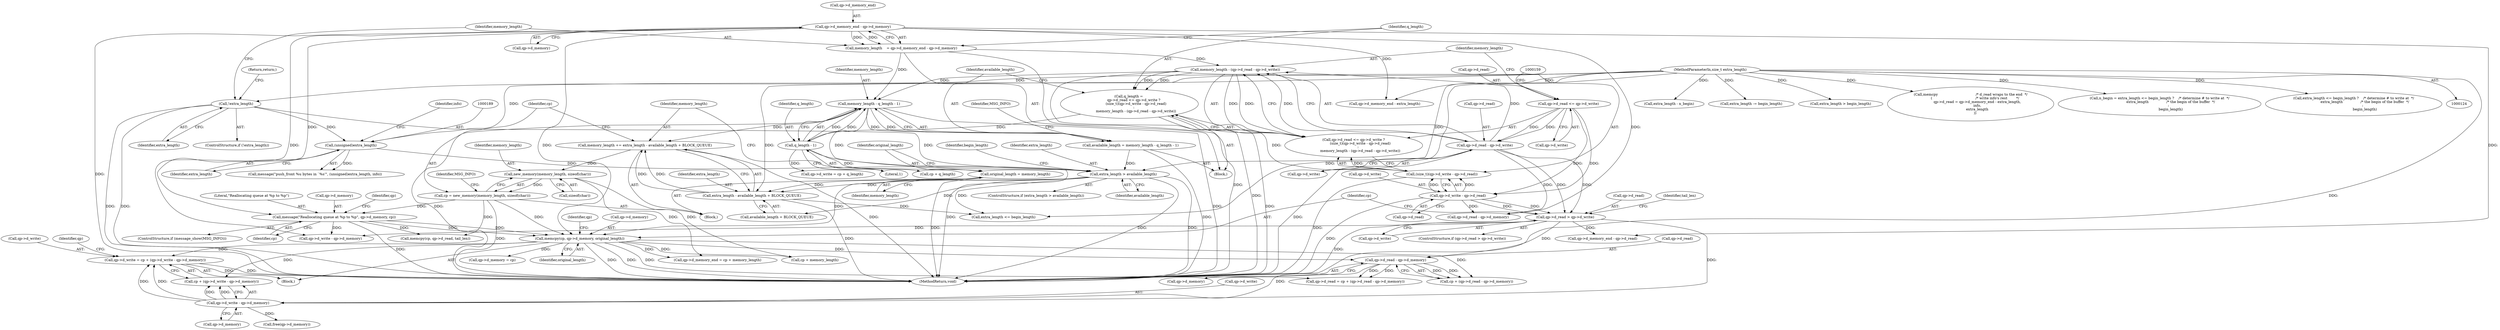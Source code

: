 digraph "0_yodl_fd85f8c94182558ff1480d06a236d6fb927979a3@API" {
"1000297" [label="(Call,qp->d_write = cp + (qp->d_write - qp->d_memory))"];
"1000278" [label="(Call,memcpy(cp, qp->d_memory, original_length))"];
"1000208" [label="(Call,cp = new_memory(memory_length, sizeof(char)))"];
"1000210" [label="(Call,new_memory(memory_length, sizeof(char)))"];
"1000201" [label="(Call,memory_length += extra_length - available_length + BLOCK_QUEUE)"];
"1000203" [label="(Call,extra_length - available_length + BLOCK_QUEUE)"];
"1000193" [label="(Call,extra_length > available_length)"];
"1000188" [label="(Call,(unsigned)extra_length)"];
"1000136" [label="(Call,!extra_length)"];
"1000126" [label="(MethodParameterIn,size_t extra_length)"];
"1000176" [label="(Call,available_length = memory_length - q_length - 1)"];
"1000178" [label="(Call,memory_length - q_length - 1)"];
"1000167" [label="(Call,memory_length - (qp->d_read - qp->d_write))"];
"1000139" [label="(Call,memory_length    = qp->d_memory_end - qp->d_memory)"];
"1000141" [label="(Call,qp->d_memory_end - qp->d_memory)"];
"1000169" [label="(Call,qp->d_read - qp->d_write)"];
"1000151" [label="(Call,qp->d_read <= qp->d_write)"];
"1000180" [label="(Call,q_length - 1)"];
"1000148" [label="(Call,q_length = \n        qp->d_read <= qp->d_write ?\n            (size_t)(qp->d_write - qp->d_read)\n        :\n            memory_length - (qp->d_read - qp->d_write))"];
"1000158" [label="(Call,(size_t)(qp->d_write - qp->d_read))"];
"1000160" [label="(Call,qp->d_write - qp->d_read)"];
"1000217" [label="(Call,message(\"Reallocating queue at %p to %p\", qp->d_memory, cp))"];
"1000198" [label="(Call,original_length = memory_length)"];
"1000303" [label="(Call,qp->d_write - qp->d_memory)"];
"1000224" [label="(Call,qp->d_read > qp->d_write)"];
"1000290" [label="(Call,qp->d_read - qp->d_memory)"];
"1000195" [label="(Identifier,available_length)"];
"1000204" [label="(Identifier,extra_length)"];
"1000225" [label="(Call,qp->d_read)"];
"1000178" [label="(Call,memory_length - q_length - 1)"];
"1000234" [label="(Identifier,tail_len)"];
"1000268" [label="(Call,cp + q_length)"];
"1000180" [label="(Call,q_length - 1)"];
"1000196" [label="(Block,)"];
"1000314" [label="(Call,qp->d_memory_end = cp + memory_length)"];
"1000242" [label="(Call,memcpy(cp, qp->d_read, tail_len))"];
"1000194" [label="(Identifier,extra_length)"];
"1000351" [label="(Call,extra_length - n_begin)"];
"1000219" [label="(Call,qp->d_memory)"];
"1000198" [label="(Call,original_length = memory_length)"];
"1000176" [label="(Call,available_length = memory_length - q_length - 1)"];
"1000137" [label="(Identifier,extra_length)"];
"1000150" [label="(Call,qp->d_read <= qp->d_write ?\n            (size_t)(qp->d_write - qp->d_read)\n        :\n            memory_length - (qp->d_read - qp->d_write))"];
"1000280" [label="(Call,qp->d_memory)"];
"1000212" [label="(Call,sizeof(char))"];
"1000188" [label="(Call,(unsigned)extra_length)"];
"1000181" [label="(Identifier,q_length)"];
"1000321" [label="(Call,qp->d_memory = cp)"];
"1000226" [label="(Identifier,qp)"];
"1000224" [label="(Call,qp->d_read > qp->d_write)"];
"1000182" [label="(Literal,1)"];
"1000152" [label="(Call,qp->d_read)"];
"1000368" [label="(Call,qp->d_memory_end - extra_length)"];
"1000222" [label="(Identifier,cp)"];
"1000279" [label="(Identifier,cp)"];
"1000193" [label="(Call,extra_length > available_length)"];
"1000126" [label="(MethodParameterIn,size_t extra_length)"];
"1000151" [label="(Call,qp->d_read <= qp->d_write)"];
"1000216" [label="(Identifier,MSG_INFO)"];
"1000360" [label="(Call,extra_length -= begin_length)"];
"1000148" [label="(Call,q_length = \n        qp->d_read <= qp->d_write ?\n            (size_t)(qp->d_write - qp->d_read)\n        :\n            memory_length - (qp->d_read - qp->d_write))"];
"1000145" [label="(Call,qp->d_memory)"];
"1000177" [label="(Identifier,available_length)"];
"1000168" [label="(Identifier,memory_length)"];
"1000375" [label="(MethodReturn,void)"];
"1000161" [label="(Call,qp->d_write)"];
"1000356" [label="(Call,extra_length > begin_length)"];
"1000304" [label="(Call,qp->d_write)"];
"1000286" [label="(Identifier,qp)"];
"1000312" [label="(Identifier,qp)"];
"1000149" [label="(Identifier,q_length)"];
"1000139" [label="(Call,memory_length    = qp->d_memory_end - qp->d_memory)"];
"1000338" [label="(Call,extra_length <= begin_length)"];
"1000155" [label="(Call,qp->d_write)"];
"1000203" [label="(Call,extra_length - available_length + BLOCK_QUEUE)"];
"1000297" [label="(Call,qp->d_write = cp + (qp->d_write - qp->d_memory))"];
"1000328" [label="(Call,qp->d_read - qp->d_memory)"];
"1000191" [label="(Identifier,info)"];
"1000327" [label="(Identifier,begin_length)"];
"1000192" [label="(ControlStructure,if (extra_length > available_length))"];
"1000278" [label="(Call,memcpy(cp, qp->d_memory, original_length))"];
"1000318" [label="(Call,cp + memory_length)"];
"1000228" [label="(Call,qp->d_write)"];
"1000277" [label="(Block,)"];
"1000294" [label="(Call,qp->d_memory)"];
"1000158" [label="(Call,(size_t)(qp->d_write - qp->d_read))"];
"1000363" [label="(Call,memcpy                                  /* d_read wraps to the end  */\n        (                                       /* write info's rest        */\n            qp->d_read = qp->d_memory_end - extra_length,\n            info,\n            extra_length\n        ))"];
"1000335" [label="(Call,n_begin = extra_length <= begin_length ?    /* determine # to write at  */\n                    extra_length                /* the begin of the buffer  */\n                :\n                    begin_length)"];
"1000218" [label="(Literal,\"Reallocating queue at %p to %p\")"];
"1000164" [label="(Call,qp->d_read)"];
"1000140" [label="(Identifier,memory_length)"];
"1000235" [label="(Call,qp->d_memory_end - qp->d_read)"];
"1000135" [label="(ControlStructure,if (!extra_length))"];
"1000209" [label="(Identifier,cp)"];
"1000200" [label="(Identifier,memory_length)"];
"1000214" [label="(ControlStructure,if (message_show(MSG_INFO)))"];
"1000136" [label="(Call,!extra_length)"];
"1000307" [label="(Call,qp->d_memory)"];
"1000264" [label="(Call,qp->d_write = cp + q_length)"];
"1000186" [label="(Call,message(\"push_front %u bytes in `%s'\", (unsigned)extra_length, info))"];
"1000170" [label="(Call,qp->d_read)"];
"1000128" [label="(Block,)"];
"1000190" [label="(Identifier,extra_length)"];
"1000283" [label="(Identifier,original_length)"];
"1000160" [label="(Call,qp->d_write - qp->d_read)"];
"1000138" [label="(Return,return;)"];
"1000301" [label="(Call,cp + (qp->d_write - qp->d_memory))"];
"1000223" [label="(ControlStructure,if (qp->d_read > qp->d_write))"];
"1000208" [label="(Call,cp = new_memory(memory_length, sizeof(char)))"];
"1000185" [label="(Identifier,MSG_INFO)"];
"1000211" [label="(Identifier,memory_length)"];
"1000179" [label="(Identifier,memory_length)"];
"1000290" [label="(Call,qp->d_read - qp->d_memory)"];
"1000201" [label="(Call,memory_length += extra_length - available_length + BLOCK_QUEUE)"];
"1000291" [label="(Call,qp->d_read)"];
"1000298" [label="(Call,qp->d_write)"];
"1000310" [label="(Call,free(qp->d_memory))"];
"1000303" [label="(Call,qp->d_write - qp->d_memory)"];
"1000202" [label="(Identifier,memory_length)"];
"1000169" [label="(Call,qp->d_read - qp->d_write)"];
"1000199" [label="(Identifier,original_length)"];
"1000205" [label="(Call,available_length + BLOCK_QUEUE)"];
"1000284" [label="(Call,qp->d_read = cp + (qp->d_read - qp->d_memory))"];
"1000337" [label="(Call,extra_length <= begin_length ?    /* determine # to write at  */\n                    extra_length                /* the begin of the buffer  */\n                :\n                    begin_length)"];
"1000210" [label="(Call,new_memory(memory_length, sizeof(char)))"];
"1000142" [label="(Call,qp->d_memory_end)"];
"1000217" [label="(Call,message(\"Reallocating queue at %p to %p\", qp->d_memory, cp))"];
"1000141" [label="(Call,qp->d_memory_end - qp->d_memory)"];
"1000257" [label="(Call,qp->d_write - qp->d_memory)"];
"1000173" [label="(Call,qp->d_write)"];
"1000167" [label="(Call,memory_length - (qp->d_read - qp->d_write))"];
"1000288" [label="(Call,cp + (qp->d_read - qp->d_memory))"];
"1000297" -> "1000277"  [label="AST: "];
"1000297" -> "1000301"  [label="CFG: "];
"1000298" -> "1000297"  [label="AST: "];
"1000301" -> "1000297"  [label="AST: "];
"1000312" -> "1000297"  [label="CFG: "];
"1000297" -> "1000375"  [label="DDG: "];
"1000297" -> "1000375"  [label="DDG: "];
"1000278" -> "1000297"  [label="DDG: "];
"1000303" -> "1000297"  [label="DDG: "];
"1000303" -> "1000297"  [label="DDG: "];
"1000278" -> "1000277"  [label="AST: "];
"1000278" -> "1000283"  [label="CFG: "];
"1000279" -> "1000278"  [label="AST: "];
"1000280" -> "1000278"  [label="AST: "];
"1000283" -> "1000278"  [label="AST: "];
"1000286" -> "1000278"  [label="CFG: "];
"1000278" -> "1000375"  [label="DDG: "];
"1000278" -> "1000375"  [label="DDG: "];
"1000208" -> "1000278"  [label="DDG: "];
"1000217" -> "1000278"  [label="DDG: "];
"1000217" -> "1000278"  [label="DDG: "];
"1000141" -> "1000278"  [label="DDG: "];
"1000198" -> "1000278"  [label="DDG: "];
"1000278" -> "1000284"  [label="DDG: "];
"1000278" -> "1000288"  [label="DDG: "];
"1000278" -> "1000290"  [label="DDG: "];
"1000278" -> "1000301"  [label="DDG: "];
"1000278" -> "1000314"  [label="DDG: "];
"1000278" -> "1000318"  [label="DDG: "];
"1000278" -> "1000321"  [label="DDG: "];
"1000208" -> "1000196"  [label="AST: "];
"1000208" -> "1000210"  [label="CFG: "];
"1000209" -> "1000208"  [label="AST: "];
"1000210" -> "1000208"  [label="AST: "];
"1000216" -> "1000208"  [label="CFG: "];
"1000208" -> "1000375"  [label="DDG: "];
"1000210" -> "1000208"  [label="DDG: "];
"1000208" -> "1000217"  [label="DDG: "];
"1000208" -> "1000242"  [label="DDG: "];
"1000210" -> "1000212"  [label="CFG: "];
"1000211" -> "1000210"  [label="AST: "];
"1000212" -> "1000210"  [label="AST: "];
"1000201" -> "1000210"  [label="DDG: "];
"1000210" -> "1000314"  [label="DDG: "];
"1000210" -> "1000318"  [label="DDG: "];
"1000201" -> "1000196"  [label="AST: "];
"1000201" -> "1000203"  [label="CFG: "];
"1000202" -> "1000201"  [label="AST: "];
"1000203" -> "1000201"  [label="AST: "];
"1000209" -> "1000201"  [label="CFG: "];
"1000201" -> "1000375"  [label="DDG: "];
"1000203" -> "1000201"  [label="DDG: "];
"1000203" -> "1000201"  [label="DDG: "];
"1000178" -> "1000201"  [label="DDG: "];
"1000203" -> "1000205"  [label="CFG: "];
"1000204" -> "1000203"  [label="AST: "];
"1000205" -> "1000203"  [label="AST: "];
"1000203" -> "1000375"  [label="DDG: "];
"1000193" -> "1000203"  [label="DDG: "];
"1000193" -> "1000203"  [label="DDG: "];
"1000126" -> "1000203"  [label="DDG: "];
"1000203" -> "1000338"  [label="DDG: "];
"1000193" -> "1000192"  [label="AST: "];
"1000193" -> "1000195"  [label="CFG: "];
"1000194" -> "1000193"  [label="AST: "];
"1000195" -> "1000193"  [label="AST: "];
"1000199" -> "1000193"  [label="CFG: "];
"1000327" -> "1000193"  [label="CFG: "];
"1000193" -> "1000375"  [label="DDG: "];
"1000193" -> "1000375"  [label="DDG: "];
"1000188" -> "1000193"  [label="DDG: "];
"1000136" -> "1000193"  [label="DDG: "];
"1000126" -> "1000193"  [label="DDG: "];
"1000176" -> "1000193"  [label="DDG: "];
"1000193" -> "1000205"  [label="DDG: "];
"1000193" -> "1000338"  [label="DDG: "];
"1000188" -> "1000186"  [label="AST: "];
"1000188" -> "1000190"  [label="CFG: "];
"1000189" -> "1000188"  [label="AST: "];
"1000190" -> "1000188"  [label="AST: "];
"1000191" -> "1000188"  [label="CFG: "];
"1000188" -> "1000186"  [label="DDG: "];
"1000136" -> "1000188"  [label="DDG: "];
"1000126" -> "1000188"  [label="DDG: "];
"1000136" -> "1000135"  [label="AST: "];
"1000136" -> "1000137"  [label="CFG: "];
"1000137" -> "1000136"  [label="AST: "];
"1000138" -> "1000136"  [label="CFG: "];
"1000140" -> "1000136"  [label="CFG: "];
"1000136" -> "1000375"  [label="DDG: "];
"1000136" -> "1000375"  [label="DDG: "];
"1000126" -> "1000136"  [label="DDG: "];
"1000126" -> "1000124"  [label="AST: "];
"1000126" -> "1000375"  [label="DDG: "];
"1000126" -> "1000335"  [label="DDG: "];
"1000126" -> "1000338"  [label="DDG: "];
"1000126" -> "1000337"  [label="DDG: "];
"1000126" -> "1000351"  [label="DDG: "];
"1000126" -> "1000356"  [label="DDG: "];
"1000126" -> "1000360"  [label="DDG: "];
"1000126" -> "1000368"  [label="DDG: "];
"1000126" -> "1000363"  [label="DDG: "];
"1000176" -> "1000128"  [label="AST: "];
"1000176" -> "1000178"  [label="CFG: "];
"1000177" -> "1000176"  [label="AST: "];
"1000178" -> "1000176"  [label="AST: "];
"1000185" -> "1000176"  [label="CFG: "];
"1000176" -> "1000375"  [label="DDG: "];
"1000178" -> "1000176"  [label="DDG: "];
"1000178" -> "1000176"  [label="DDG: "];
"1000178" -> "1000180"  [label="CFG: "];
"1000179" -> "1000178"  [label="AST: "];
"1000180" -> "1000178"  [label="AST: "];
"1000178" -> "1000375"  [label="DDG: "];
"1000178" -> "1000375"  [label="DDG: "];
"1000167" -> "1000178"  [label="DDG: "];
"1000139" -> "1000178"  [label="DDG: "];
"1000180" -> "1000178"  [label="DDG: "];
"1000180" -> "1000178"  [label="DDG: "];
"1000178" -> "1000198"  [label="DDG: "];
"1000167" -> "1000150"  [label="AST: "];
"1000167" -> "1000169"  [label="CFG: "];
"1000168" -> "1000167"  [label="AST: "];
"1000169" -> "1000167"  [label="AST: "];
"1000150" -> "1000167"  [label="CFG: "];
"1000167" -> "1000375"  [label="DDG: "];
"1000167" -> "1000148"  [label="DDG: "];
"1000167" -> "1000148"  [label="DDG: "];
"1000167" -> "1000150"  [label="DDG: "];
"1000167" -> "1000150"  [label="DDG: "];
"1000139" -> "1000167"  [label="DDG: "];
"1000169" -> "1000167"  [label="DDG: "];
"1000169" -> "1000167"  [label="DDG: "];
"1000139" -> "1000128"  [label="AST: "];
"1000139" -> "1000141"  [label="CFG: "];
"1000140" -> "1000139"  [label="AST: "];
"1000141" -> "1000139"  [label="AST: "];
"1000149" -> "1000139"  [label="CFG: "];
"1000139" -> "1000375"  [label="DDG: "];
"1000141" -> "1000139"  [label="DDG: "];
"1000141" -> "1000139"  [label="DDG: "];
"1000141" -> "1000145"  [label="CFG: "];
"1000142" -> "1000141"  [label="AST: "];
"1000145" -> "1000141"  [label="AST: "];
"1000141" -> "1000375"  [label="DDG: "];
"1000141" -> "1000217"  [label="DDG: "];
"1000141" -> "1000235"  [label="DDG: "];
"1000141" -> "1000257"  [label="DDG: "];
"1000141" -> "1000328"  [label="DDG: "];
"1000141" -> "1000368"  [label="DDG: "];
"1000169" -> "1000173"  [label="CFG: "];
"1000170" -> "1000169"  [label="AST: "];
"1000173" -> "1000169"  [label="AST: "];
"1000169" -> "1000375"  [label="DDG: "];
"1000151" -> "1000169"  [label="DDG: "];
"1000151" -> "1000169"  [label="DDG: "];
"1000169" -> "1000224"  [label="DDG: "];
"1000169" -> "1000224"  [label="DDG: "];
"1000169" -> "1000328"  [label="DDG: "];
"1000151" -> "1000150"  [label="AST: "];
"1000151" -> "1000155"  [label="CFG: "];
"1000152" -> "1000151"  [label="AST: "];
"1000155" -> "1000151"  [label="AST: "];
"1000159" -> "1000151"  [label="CFG: "];
"1000168" -> "1000151"  [label="CFG: "];
"1000151" -> "1000160"  [label="DDG: "];
"1000151" -> "1000160"  [label="DDG: "];
"1000180" -> "1000182"  [label="CFG: "];
"1000181" -> "1000180"  [label="AST: "];
"1000182" -> "1000180"  [label="AST: "];
"1000180" -> "1000375"  [label="DDG: "];
"1000148" -> "1000180"  [label="DDG: "];
"1000180" -> "1000264"  [label="DDG: "];
"1000180" -> "1000268"  [label="DDG: "];
"1000148" -> "1000128"  [label="AST: "];
"1000148" -> "1000150"  [label="CFG: "];
"1000149" -> "1000148"  [label="AST: "];
"1000150" -> "1000148"  [label="AST: "];
"1000177" -> "1000148"  [label="CFG: "];
"1000148" -> "1000375"  [label="DDG: "];
"1000158" -> "1000148"  [label="DDG: "];
"1000158" -> "1000150"  [label="AST: "];
"1000158" -> "1000160"  [label="CFG: "];
"1000159" -> "1000158"  [label="AST: "];
"1000160" -> "1000158"  [label="AST: "];
"1000150" -> "1000158"  [label="CFG: "];
"1000158" -> "1000375"  [label="DDG: "];
"1000158" -> "1000150"  [label="DDG: "];
"1000160" -> "1000158"  [label="DDG: "];
"1000160" -> "1000158"  [label="DDG: "];
"1000160" -> "1000164"  [label="CFG: "];
"1000161" -> "1000160"  [label="AST: "];
"1000164" -> "1000160"  [label="AST: "];
"1000160" -> "1000375"  [label="DDG: "];
"1000160" -> "1000224"  [label="DDG: "];
"1000160" -> "1000224"  [label="DDG: "];
"1000160" -> "1000328"  [label="DDG: "];
"1000217" -> "1000214"  [label="AST: "];
"1000217" -> "1000222"  [label="CFG: "];
"1000218" -> "1000217"  [label="AST: "];
"1000219" -> "1000217"  [label="AST: "];
"1000222" -> "1000217"  [label="AST: "];
"1000226" -> "1000217"  [label="CFG: "];
"1000217" -> "1000375"  [label="DDG: "];
"1000217" -> "1000242"  [label="DDG: "];
"1000217" -> "1000257"  [label="DDG: "];
"1000198" -> "1000196"  [label="AST: "];
"1000198" -> "1000200"  [label="CFG: "];
"1000199" -> "1000198"  [label="AST: "];
"1000200" -> "1000198"  [label="AST: "];
"1000202" -> "1000198"  [label="CFG: "];
"1000198" -> "1000375"  [label="DDG: "];
"1000303" -> "1000301"  [label="AST: "];
"1000303" -> "1000307"  [label="CFG: "];
"1000304" -> "1000303"  [label="AST: "];
"1000307" -> "1000303"  [label="AST: "];
"1000301" -> "1000303"  [label="CFG: "];
"1000303" -> "1000301"  [label="DDG: "];
"1000303" -> "1000301"  [label="DDG: "];
"1000224" -> "1000303"  [label="DDG: "];
"1000290" -> "1000303"  [label="DDG: "];
"1000303" -> "1000310"  [label="DDG: "];
"1000224" -> "1000223"  [label="AST: "];
"1000224" -> "1000228"  [label="CFG: "];
"1000225" -> "1000224"  [label="AST: "];
"1000228" -> "1000224"  [label="AST: "];
"1000234" -> "1000224"  [label="CFG: "];
"1000279" -> "1000224"  [label="CFG: "];
"1000224" -> "1000375"  [label="DDG: "];
"1000224" -> "1000235"  [label="DDG: "];
"1000224" -> "1000257"  [label="DDG: "];
"1000224" -> "1000290"  [label="DDG: "];
"1000290" -> "1000288"  [label="AST: "];
"1000290" -> "1000294"  [label="CFG: "];
"1000291" -> "1000290"  [label="AST: "];
"1000294" -> "1000290"  [label="AST: "];
"1000288" -> "1000290"  [label="CFG: "];
"1000290" -> "1000284"  [label="DDG: "];
"1000290" -> "1000284"  [label="DDG: "];
"1000290" -> "1000288"  [label="DDG: "];
"1000290" -> "1000288"  [label="DDG: "];
}
